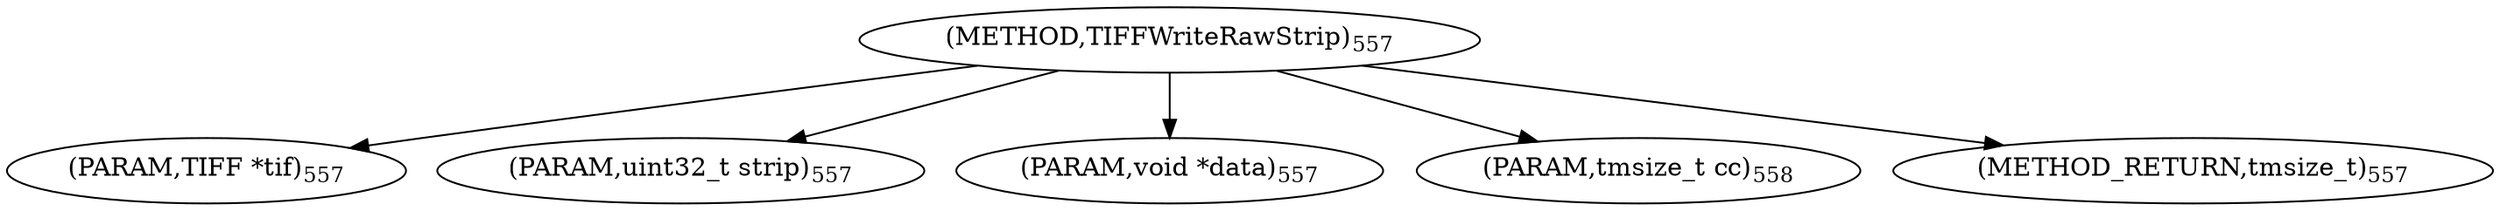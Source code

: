 digraph "TIFFWriteRawStrip" {  
"9175" [label = <(METHOD,TIFFWriteRawStrip)<SUB>557</SUB>> ]
"9176" [label = <(PARAM,TIFF *tif)<SUB>557</SUB>> ]
"9177" [label = <(PARAM,uint32_t strip)<SUB>557</SUB>> ]
"9178" [label = <(PARAM,void *data)<SUB>557</SUB>> ]
"9179" [label = <(PARAM,tmsize_t cc)<SUB>558</SUB>> ]
"9180" [label = <(METHOD_RETURN,tmsize_t)<SUB>557</SUB>> ]
  "9175" -> "9176" 
  "9175" -> "9177" 
  "9175" -> "9178" 
  "9175" -> "9179" 
  "9175" -> "9180" 
}
